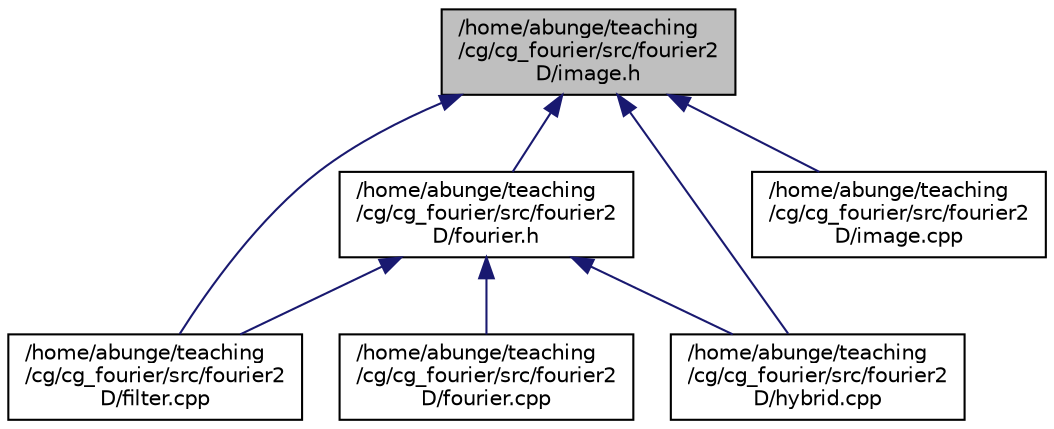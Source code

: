 digraph "/home/abunge/teaching/cg/cg_fourier/src/fourier2D/image.h"
{
  edge [fontname="Helvetica",fontsize="10",labelfontname="Helvetica",labelfontsize="10"];
  node [fontname="Helvetica",fontsize="10",shape=record];
  Node5 [label="/home/abunge/teaching\l/cg/cg_fourier/src/fourier2\lD/image.h",height=0.2,width=0.4,color="black", fillcolor="grey75", style="filled", fontcolor="black"];
  Node5 -> Node6 [dir="back",color="midnightblue",fontsize="10",style="solid",fontname="Helvetica"];
  Node6 [label="/home/abunge/teaching\l/cg/cg_fourier/src/fourier2\lD/filter.cpp",height=0.2,width=0.4,color="black", fillcolor="white", style="filled",URL="$filter_8cpp.html"];
  Node5 -> Node7 [dir="back",color="midnightblue",fontsize="10",style="solid",fontname="Helvetica"];
  Node7 [label="/home/abunge/teaching\l/cg/cg_fourier/src/fourier2\lD/fourier.h",height=0.2,width=0.4,color="black", fillcolor="white", style="filled",URL="$fourier_8h.html"];
  Node7 -> Node6 [dir="back",color="midnightblue",fontsize="10",style="solid",fontname="Helvetica"];
  Node7 -> Node8 [dir="back",color="midnightblue",fontsize="10",style="solid",fontname="Helvetica"];
  Node8 [label="/home/abunge/teaching\l/cg/cg_fourier/src/fourier2\lD/fourier.cpp",height=0.2,width=0.4,color="black", fillcolor="white", style="filled",URL="$fourier_8cpp.html"];
  Node7 -> Node9 [dir="back",color="midnightblue",fontsize="10",style="solid",fontname="Helvetica"];
  Node9 [label="/home/abunge/teaching\l/cg/cg_fourier/src/fourier2\lD/hybrid.cpp",height=0.2,width=0.4,color="black", fillcolor="white", style="filled",URL="$hybrid_8cpp.html"];
  Node5 -> Node9 [dir="back",color="midnightblue",fontsize="10",style="solid",fontname="Helvetica"];
  Node5 -> Node10 [dir="back",color="midnightblue",fontsize="10",style="solid",fontname="Helvetica"];
  Node10 [label="/home/abunge/teaching\l/cg/cg_fourier/src/fourier2\lD/image.cpp",height=0.2,width=0.4,color="black", fillcolor="white", style="filled",URL="$image_8cpp.html"];
}
